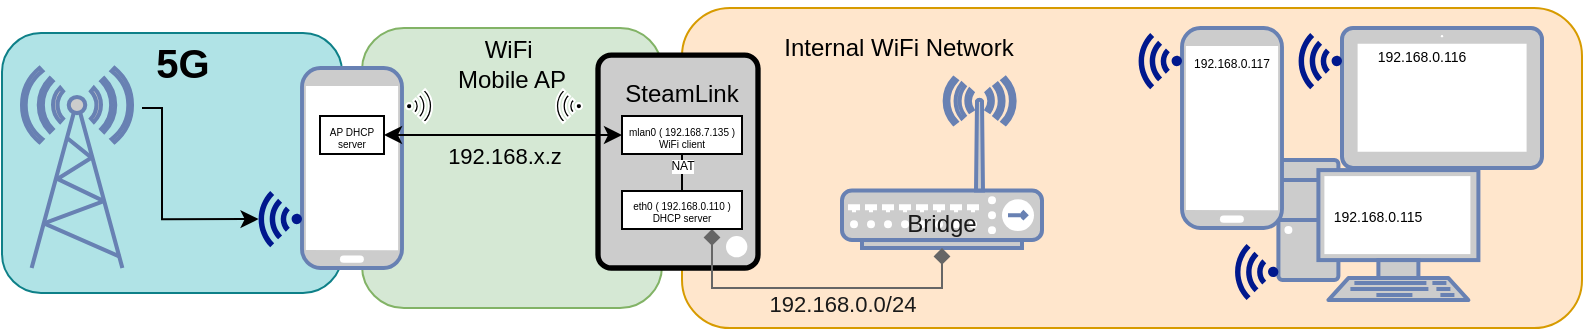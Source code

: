 <mxfile version="23.1.2" type="device">
  <diagram name="Страница — 1" id="J1Iw2wB6reBTX4gbtBwQ">
    <mxGraphModel dx="965" dy="1696" grid="1" gridSize="10" guides="1" tooltips="1" connect="1" arrows="1" fold="1" page="1" pageScale="1" pageWidth="827" pageHeight="1169" math="0" shadow="0">
      <root>
        <mxCell id="0" />
        <mxCell id="1" parent="0" />
        <mxCell id="x-_jwHLoxZPlpVNy7105-48" value="" style="rounded=1;whiteSpace=wrap;html=1;fillColor=#b0e3e6;strokeColor=#0e8088;" vertex="1" parent="1">
          <mxGeometry y="-7.5" width="170" height="130" as="geometry" />
        </mxCell>
        <mxCell id="x-_jwHLoxZPlpVNy7105-12" value="" style="rounded=1;whiteSpace=wrap;html=1;fillColor=#ffe6cc;strokeColor=#d79b00;" vertex="1" parent="1">
          <mxGeometry x="340" y="-20" width="450" height="160" as="geometry" />
        </mxCell>
        <mxCell id="x-_jwHLoxZPlpVNy7105-13" value="" style="rounded=1;whiteSpace=wrap;html=1;fillColor=#d5e8d4;strokeColor=#82b366;" vertex="1" parent="1">
          <mxGeometry x="180" y="-10" width="150" height="140" as="geometry" />
        </mxCell>
        <mxCell id="x-_jwHLoxZPlpVNy7105-1" value="" style="fontColor=#0066CC;verticalAlign=top;verticalLabelPosition=bottom;labelPosition=center;align=center;html=1;outlineConnect=0;fillColor=#CCCCCC;strokeColor=#6881B3;gradientColor=none;gradientDirection=north;strokeWidth=2;shape=mxgraph.networks.mobile;" vertex="1" parent="1">
          <mxGeometry x="150" y="10" width="50" height="100" as="geometry" />
        </mxCell>
        <mxCell id="x-_jwHLoxZPlpVNy7105-2" value="" style="fontColor=#0066CC;verticalAlign=top;verticalLabelPosition=bottom;labelPosition=center;align=center;html=1;outlineConnect=0;fillColor=#CCCCCC;strokeColor=#6881B3;gradientColor=none;gradientDirection=north;strokeWidth=2;shape=mxgraph.networks.radio_tower;" vertex="1" parent="1">
          <mxGeometry x="10" y="10" width="55" height="100" as="geometry" />
        </mxCell>
        <mxCell id="x-_jwHLoxZPlpVNy7105-3" value="" style="fontColor=#0066CC;verticalAlign=middle;verticalLabelPosition=middle;labelPosition=center;align=left;html=1;outlineConnect=0;fillColor=#CCCCCC;strokeColor=#000000;gradientColor=none;gradientDirection=north;strokeWidth=2;shape=stencil(rVRNT8MwDP01uVZpwiAcUSnHXXrgHLp0i+iSKgnb4Nfj1gWRQj9WUUWq/Jz4+SW2Cc/8QTaKMCp9o8pA+CNh7CSdli81wAw8BwRTStE28qgQyi9BOSNrAItgndz3J3xw9lWd9S70ZxniZ7TEXWvynNAHANvFs9IaA/zaGh95fvghqtQmRBlsMXCjnD4qSAbRPtFLbyUbtN8jL2FP1zAVK5jSVUzPS5hiRV+8VzLlC5jSf2HarhHF1nEVi7gSygZ092KdtCW3CNEHRfjNP6TjGSBj7cCzyjq1d/bN7P5M0suTmtDQHXRto0PHu9Lrj16FSDiP2l3QqGdvp55qrqUqXdc4E2Y2lba2Dkz8d7EJ41X3TVOMCtvQWFY8iSJRNyJSJWbqoU14KiPlYSZOPgamO+ZedGOjm7oy+lUsHYojvwM+AQ==);points=[[0.01,0.63,0,0,0],[0.5,1,0,0,0]];movable=1;resizable=1;rotatable=1;deletable=1;editable=1;locked=0;connectable=1;" vertex="1" parent="1">
          <mxGeometry x="298" y="-23" width="116" height="133" as="geometry" />
        </mxCell>
        <mxCell id="x-_jwHLoxZPlpVNy7105-4" value="" style="fontColor=#0066CC;verticalAlign=top;verticalLabelPosition=bottom;labelPosition=center;align=center;html=1;outlineConnect=0;fillColor=#CCCCCC;strokeColor=#6881B3;gradientColor=none;gradientDirection=north;strokeWidth=2;shape=mxgraph.networks.wireless_hub;" vertex="1" parent="1">
          <mxGeometry x="420" y="15" width="100" height="85" as="geometry" />
        </mxCell>
        <mxCell id="x-_jwHLoxZPlpVNy7105-5" value="" style="sketch=0;aspect=fixed;pointerEvents=1;shadow=0;dashed=0;html=1;strokeColor=none;labelPosition=center;verticalLabelPosition=bottom;verticalAlign=top;align=center;fillColor=#00188D;shape=mxgraph.mscae.enterprise.wireless_connection;rotation=-180;" vertex="1" parent="1">
          <mxGeometry x="126.4" y="71.5" width="23.6" height="28.1" as="geometry" />
        </mxCell>
        <mxCell id="x-_jwHLoxZPlpVNy7105-7" value="" style="sketch=0;aspect=fixed;pointerEvents=1;shadow=0;dashed=0;html=1;strokeColor=#FFFFFF;labelPosition=center;verticalLabelPosition=bottom;verticalAlign=top;align=center;fillColor=#000000;shape=mxgraph.mscae.enterprise.wireless_connection;rotation=0;fontColor=#ffffff;" vertex="1" parent="1">
          <mxGeometry x="202" y="20.6" width="14.2" height="16.9" as="geometry" />
        </mxCell>
        <mxCell id="x-_jwHLoxZPlpVNy7105-8" value="" style="fontColor=#0066CC;verticalAlign=top;verticalLabelPosition=bottom;labelPosition=center;align=center;html=1;outlineConnect=0;fillColor=#CCCCCC;strokeColor=#6881B3;gradientColor=none;gradientDirection=north;strokeWidth=2;shape=mxgraph.networks.pc;" vertex="1" parent="1">
          <mxGeometry x="638.2" y="56.05" width="100" height="70" as="geometry" />
        </mxCell>
        <mxCell id="x-_jwHLoxZPlpVNy7105-9" value="" style="fontColor=#0066CC;verticalAlign=top;verticalLabelPosition=bottom;labelPosition=center;align=center;html=1;outlineConnect=0;fillColor=#CCCCCC;strokeColor=#6881B3;gradientColor=none;gradientDirection=north;strokeWidth=2;shape=mxgraph.networks.tablet;" vertex="1" parent="1">
          <mxGeometry x="670" y="-10" width="100" height="70" as="geometry" />
        </mxCell>
        <mxCell id="x-_jwHLoxZPlpVNy7105-10" value="" style="fontColor=#0066CC;verticalAlign=top;verticalLabelPosition=bottom;labelPosition=center;align=center;html=1;outlineConnect=0;fillColor=#CCCCCC;strokeColor=#6881B3;gradientColor=none;gradientDirection=north;strokeWidth=2;shape=mxgraph.networks.mobile;" vertex="1" parent="1">
          <mxGeometry x="590" y="-10" width="50" height="100" as="geometry" />
        </mxCell>
        <mxCell id="x-_jwHLoxZPlpVNy7105-16" value="&lt;b&gt;&lt;font style=&quot;font-size: 20px;&quot;&gt;5G&lt;/font&gt;&lt;/b&gt;" style="text;html=1;align=center;verticalAlign=middle;resizable=0;points=[];autosize=1;strokeColor=none;fillColor=none;" vertex="1" parent="1">
          <mxGeometry x="65" y="-13.45" width="50" height="40" as="geometry" />
        </mxCell>
        <mxCell id="x-_jwHLoxZPlpVNy7105-17" style="edgeStyle=orthogonalEdgeStyle;rounded=0;orthogonalLoop=1;jettySize=auto;html=1;entryX=0.92;entryY=0.5;entryDx=0;entryDy=0;entryPerimeter=0;" edge="1" parent="1" target="x-_jwHLoxZPlpVNy7105-5">
          <mxGeometry relative="1" as="geometry">
            <mxPoint x="70" y="30" as="sourcePoint" />
            <Array as="points">
              <mxPoint x="80" y="30" />
              <mxPoint x="80" y="86" />
            </Array>
          </mxGeometry>
        </mxCell>
        <mxCell id="x-_jwHLoxZPlpVNy7105-20" value="" style="sketch=0;aspect=fixed;pointerEvents=1;shadow=0;dashed=0;html=1;strokeColor=#FFFFFF;labelPosition=center;verticalLabelPosition=bottom;verticalAlign=top;align=center;fillColor=#000000;shape=mxgraph.mscae.enterprise.wireless_connection;rotation=-180;fontColor=#ffffff;" vertex="1" parent="1">
          <mxGeometry x="275.8" y="20.6" width="14.2" height="16.9" as="geometry" />
        </mxCell>
        <mxCell id="x-_jwHLoxZPlpVNy7105-21" value="WiFi&amp;nbsp;&lt;br&gt;Mobile AP" style="text;strokeColor=none;align=center;fillColor=none;html=1;verticalAlign=middle;whiteSpace=wrap;rounded=0;" vertex="1" parent="1">
          <mxGeometry x="225.0" y="-7" width="60" height="30" as="geometry" />
        </mxCell>
        <mxCell id="x-_jwHLoxZPlpVNy7105-25" style="edgeStyle=orthogonalEdgeStyle;rounded=0;orthogonalLoop=1;jettySize=auto;html=1;exitX=0.75;exitY=1;exitDx=0;exitDy=0;entryX=0.5;entryY=1;entryDx=0;entryDy=0;entryPerimeter=0;endArrow=diamond;endFill=1;startArrow=diamond;startFill=1;strokeColor=#666666;" edge="1" parent="1" source="x-_jwHLoxZPlpVNy7105-29" target="x-_jwHLoxZPlpVNy7105-4">
          <mxGeometry relative="1" as="geometry">
            <Array as="points">
              <mxPoint x="355" y="120" />
              <mxPoint x="470" y="120" />
            </Array>
          </mxGeometry>
        </mxCell>
        <mxCell id="x-_jwHLoxZPlpVNy7105-39" value="192.168.0.0/24" style="edgeLabel;html=1;align=center;verticalAlign=middle;resizable=0;points=[];labelBackgroundColor=none;fontColor=#1A1A1A;" vertex="1" connectable="0" parent="x-_jwHLoxZPlpVNy7105-25">
          <mxGeometry x="-0.159" y="-1" relative="1" as="geometry">
            <mxPoint x="25" y="7" as="offset" />
          </mxGeometry>
        </mxCell>
        <mxCell id="x-_jwHLoxZPlpVNy7105-38" value="" style="edgeStyle=orthogonalEdgeStyle;rounded=0;orthogonalLoop=1;jettySize=auto;html=1;" edge="1" parent="1" source="x-_jwHLoxZPlpVNy7105-29" target="x-_jwHLoxZPlpVNy7105-31">
          <mxGeometry relative="1" as="geometry" />
        </mxCell>
        <mxCell id="x-_jwHLoxZPlpVNy7105-29" value="eth0 ( 192.168.0.110 )&lt;br&gt;DHCP server" style="rounded=0;whiteSpace=wrap;html=1;verticalAlign=middle;fontSize=5;" vertex="1" parent="1">
          <mxGeometry x="310" y="71.5" width="60" height="19" as="geometry" />
        </mxCell>
        <mxCell id="x-_jwHLoxZPlpVNy7105-36" value="NAT" style="edgeStyle=orthogonalEdgeStyle;rounded=0;orthogonalLoop=1;jettySize=auto;html=1;exitX=0.5;exitY=1;exitDx=0;exitDy=0;entryX=0.5;entryY=0;entryDx=0;entryDy=0;startArrow=baseDash;startFill=0;endArrow=baseDash;endFill=0;fontSize=6;" edge="1" parent="1" source="x-_jwHLoxZPlpVNy7105-30" target="x-_jwHLoxZPlpVNy7105-29">
          <mxGeometry x="-0.393" relative="1" as="geometry">
            <mxPoint as="offset" />
          </mxGeometry>
        </mxCell>
        <mxCell id="x-_jwHLoxZPlpVNy7105-30" value="mlan0 ( 192.168.7.135 )&lt;br&gt;WiFi client" style="rounded=0;whiteSpace=wrap;html=1;verticalAlign=middle;fontSize=5;" vertex="1" parent="1">
          <mxGeometry x="310" y="34" width="60" height="19" as="geometry" />
        </mxCell>
        <mxCell id="x-_jwHLoxZPlpVNy7105-22" style="edgeStyle=orthogonalEdgeStyle;rounded=0;orthogonalLoop=1;jettySize=auto;html=1;entryX=0;entryY=0.5;entryDx=0;entryDy=0;startArrow=classic;startFill=1;exitX=1;exitY=0.5;exitDx=0;exitDy=0;" edge="1" parent="1" source="x-_jwHLoxZPlpVNy7105-32" target="x-_jwHLoxZPlpVNy7105-30">
          <mxGeometry relative="1" as="geometry" />
        </mxCell>
        <mxCell id="x-_jwHLoxZPlpVNy7105-24" value="192.168.x.z" style="edgeLabel;html=1;align=center;verticalAlign=middle;resizable=0;points=[];labelBackgroundColor=none;" vertex="1" connectable="0" parent="x-_jwHLoxZPlpVNy7105-22">
          <mxGeometry x="-0.302" relative="1" as="geometry">
            <mxPoint x="18" y="10" as="offset" />
          </mxGeometry>
        </mxCell>
        <mxCell id="x-_jwHLoxZPlpVNy7105-31" value="SteamLink" style="text;strokeColor=none;align=center;fillColor=none;html=1;verticalAlign=middle;whiteSpace=wrap;rounded=0;" vertex="1" parent="1">
          <mxGeometry x="310" y="7.5" width="60" height="30" as="geometry" />
        </mxCell>
        <mxCell id="x-_jwHLoxZPlpVNy7105-32" value="AP DHCP&lt;br style=&quot;font-size: 5px;&quot;&gt;server" style="rounded=0;whiteSpace=wrap;html=1;verticalAlign=middle;fontSize=5;" vertex="1" parent="1">
          <mxGeometry x="159" y="34" width="32" height="19" as="geometry" />
        </mxCell>
        <mxCell id="x-_jwHLoxZPlpVNy7105-35" value="Internal WiFi Network" style="text;strokeColor=none;align=center;fillColor=none;html=1;verticalAlign=middle;whiteSpace=wrap;rounded=0;" vertex="1" parent="1">
          <mxGeometry x="370" y="-15" width="157.1" height="30" as="geometry" />
        </mxCell>
        <mxCell id="x-_jwHLoxZPlpVNy7105-40" value="" style="sketch=0;aspect=fixed;pointerEvents=1;shadow=0;dashed=0;html=1;strokeColor=none;labelPosition=center;verticalLabelPosition=bottom;verticalAlign=top;align=center;fillColor=#00188D;shape=mxgraph.mscae.enterprise.wireless_connection;rotation=-180;" vertex="1" parent="1">
          <mxGeometry x="566.4" y="-7.5" width="23.6" height="28.1" as="geometry" />
        </mxCell>
        <mxCell id="x-_jwHLoxZPlpVNy7105-41" value="" style="sketch=0;aspect=fixed;pointerEvents=1;shadow=0;dashed=0;html=1;strokeColor=none;labelPosition=center;verticalLabelPosition=bottom;verticalAlign=top;align=center;fillColor=#00188D;shape=mxgraph.mscae.enterprise.wireless_connection;rotation=-180;" vertex="1" parent="1">
          <mxGeometry x="614.6" y="97.95" width="23.6" height="28.1" as="geometry" />
        </mxCell>
        <mxCell id="x-_jwHLoxZPlpVNy7105-42" value="" style="sketch=0;aspect=fixed;pointerEvents=1;shadow=0;dashed=0;html=1;strokeColor=none;labelPosition=center;verticalLabelPosition=bottom;verticalAlign=top;align=center;fillColor=#00188D;shape=mxgraph.mscae.enterprise.wireless_connection;rotation=-180;" vertex="1" parent="1">
          <mxGeometry x="646.4" y="-7.5" width="23.6" height="28.1" as="geometry" />
        </mxCell>
        <mxCell id="x-_jwHLoxZPlpVNy7105-43" value="192.168.0.115" style="text;strokeColor=none;align=center;fillColor=none;html=1;verticalAlign=middle;whiteSpace=wrap;rounded=0;fontSize=7;" vertex="1" parent="1">
          <mxGeometry x="658.2" y="80.0" width="60" height="10" as="geometry" />
        </mxCell>
        <mxCell id="x-_jwHLoxZPlpVNy7105-44" value="192.168.0.116" style="text;strokeColor=none;align=center;fillColor=none;html=1;verticalAlign=middle;whiteSpace=wrap;rounded=0;fontSize=7;" vertex="1" parent="1">
          <mxGeometry x="680" y="1.421e-14" width="60" height="10" as="geometry" />
        </mxCell>
        <mxCell id="x-_jwHLoxZPlpVNy7105-45" value="192.168.0.117" style="text;strokeColor=none;align=center;fillColor=none;html=1;verticalAlign=middle;whiteSpace=wrap;rounded=0;fontSize=6;rotation=0;" vertex="1" parent="1">
          <mxGeometry x="588.2" width="53.6" height="16" as="geometry" />
        </mxCell>
        <mxCell id="x-_jwHLoxZPlpVNy7105-46" value="Bridge" style="text;strokeColor=none;align=center;fillColor=none;html=1;verticalAlign=middle;whiteSpace=wrap;rounded=0;fontColor=#1A1A1A;" vertex="1" parent="1">
          <mxGeometry x="445" y="77.95" width="50" height="20" as="geometry" />
        </mxCell>
      </root>
    </mxGraphModel>
  </diagram>
</mxfile>
